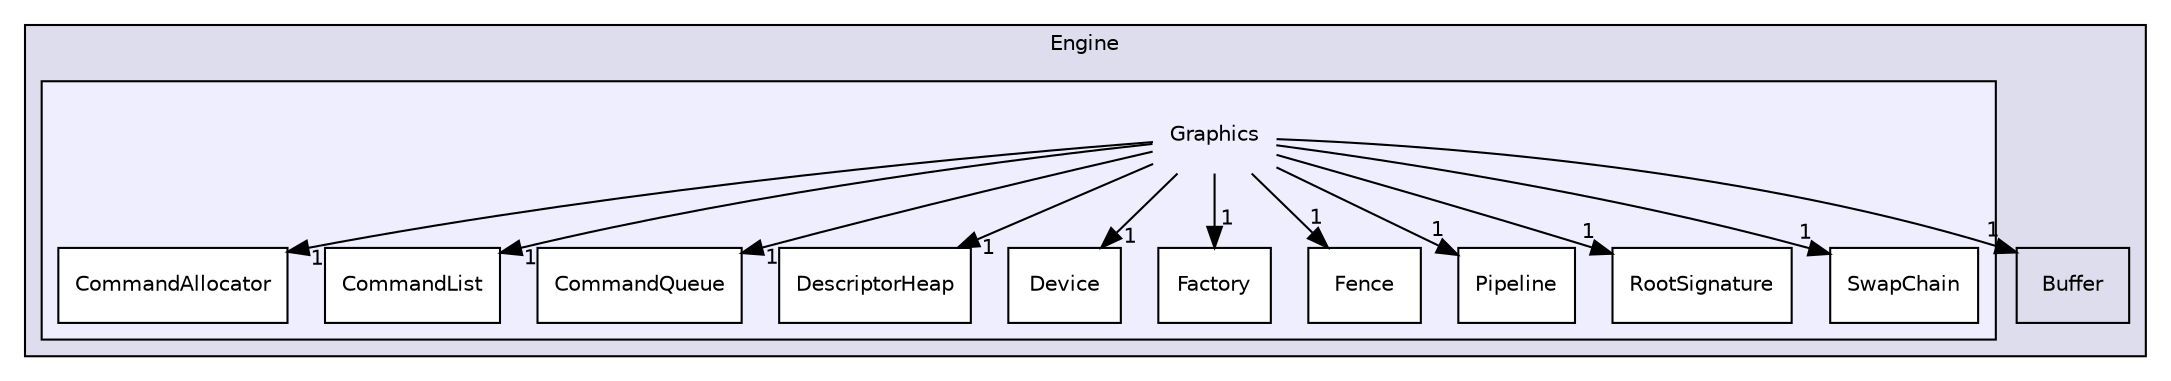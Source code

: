 digraph "C:/Project/GitRepos/DirectX/SimpleLibrary2D_01/SimpleLibrary2D_01/SimpleLibrary2D_01/Engine/Graphics" {
  compound=true
  node [ fontsize="10", fontname="Helvetica"];
  edge [ labelfontsize="10", labelfontname="Helvetica"];
  subgraph clusterdir_d3ea5d29a1f22e9b069123525a11f5a9 {
    graph [ bgcolor="#ddddee", pencolor="black", label="Engine" fontname="Helvetica", fontsize="10", URL="dir_d3ea5d29a1f22e9b069123525a11f5a9.html"]
  dir_78c210f23a4e606453becb67145fefec [shape=box label="Buffer" URL="dir_78c210f23a4e606453becb67145fefec.html"];
  subgraph clusterdir_adbc8a6163513055605dacbe76b010f7 {
    graph [ bgcolor="#eeeeff", pencolor="black", label="" URL="dir_adbc8a6163513055605dacbe76b010f7.html"];
    dir_adbc8a6163513055605dacbe76b010f7 [shape=plaintext label="Graphics"];
  dir_d39007c7bcefc336aab8549071b2b5c3 [shape=box label="CommandAllocator" fillcolor="white" style="filled" URL="dir_d39007c7bcefc336aab8549071b2b5c3.html"];
  dir_e0c7f79dc12c270492379da1debb1c86 [shape=box label="CommandList" fillcolor="white" style="filled" URL="dir_e0c7f79dc12c270492379da1debb1c86.html"];
  dir_503208ef721e407df6155d719448202e [shape=box label="CommandQueue" fillcolor="white" style="filled" URL="dir_503208ef721e407df6155d719448202e.html"];
  dir_8a1dde430a57070fe6f4dcf3109b878d [shape=box label="DescriptorHeap" fillcolor="white" style="filled" URL="dir_8a1dde430a57070fe6f4dcf3109b878d.html"];
  dir_af0242229bb8208426b8519d8baf557e [shape=box label="Device" fillcolor="white" style="filled" URL="dir_af0242229bb8208426b8519d8baf557e.html"];
  dir_26760e37db81c05a8191a69b06d8be2a [shape=box label="Factory" fillcolor="white" style="filled" URL="dir_26760e37db81c05a8191a69b06d8be2a.html"];
  dir_ca9e48ec12b109784a35f1cecad122c9 [shape=box label="Fence" fillcolor="white" style="filled" URL="dir_ca9e48ec12b109784a35f1cecad122c9.html"];
  dir_5435fed6eeba3cff26620ca8bb20cc97 [shape=box label="Pipeline" fillcolor="white" style="filled" URL="dir_5435fed6eeba3cff26620ca8bb20cc97.html"];
  dir_125f336dc24aa3a94e4703cf2790f798 [shape=box label="RootSignature" fillcolor="white" style="filled" URL="dir_125f336dc24aa3a94e4703cf2790f798.html"];
  dir_73d5e3105bc87eb750bd09aa951a81db [shape=box label="SwapChain" fillcolor="white" style="filled" URL="dir_73d5e3105bc87eb750bd09aa951a81db.html"];
  }
  }
  dir_adbc8a6163513055605dacbe76b010f7->dir_125f336dc24aa3a94e4703cf2790f798 [headlabel="1", labeldistance=1.5 headhref="dir_000003_000012.html"];
  dir_adbc8a6163513055605dacbe76b010f7->dir_26760e37db81c05a8191a69b06d8be2a [headlabel="1", labeldistance=1.5 headhref="dir_000003_000009.html"];
  dir_adbc8a6163513055605dacbe76b010f7->dir_503208ef721e407df6155d719448202e [headlabel="1", labeldistance=1.5 headhref="dir_000003_000006.html"];
  dir_adbc8a6163513055605dacbe76b010f7->dir_5435fed6eeba3cff26620ca8bb20cc97 [headlabel="1", labeldistance=1.5 headhref="dir_000003_000011.html"];
  dir_adbc8a6163513055605dacbe76b010f7->dir_73d5e3105bc87eb750bd09aa951a81db [headlabel="1", labeldistance=1.5 headhref="dir_000003_000013.html"];
  dir_adbc8a6163513055605dacbe76b010f7->dir_78c210f23a4e606453becb67145fefec [headlabel="1", labeldistance=1.5 headhref="dir_000003_000002.html"];
  dir_adbc8a6163513055605dacbe76b010f7->dir_8a1dde430a57070fe6f4dcf3109b878d [headlabel="1", labeldistance=1.5 headhref="dir_000003_000007.html"];
  dir_adbc8a6163513055605dacbe76b010f7->dir_af0242229bb8208426b8519d8baf557e [headlabel="1", labeldistance=1.5 headhref="dir_000003_000008.html"];
  dir_adbc8a6163513055605dacbe76b010f7->dir_ca9e48ec12b109784a35f1cecad122c9 [headlabel="1", labeldistance=1.5 headhref="dir_000003_000010.html"];
  dir_adbc8a6163513055605dacbe76b010f7->dir_d39007c7bcefc336aab8549071b2b5c3 [headlabel="1", labeldistance=1.5 headhref="dir_000003_000004.html"];
  dir_adbc8a6163513055605dacbe76b010f7->dir_e0c7f79dc12c270492379da1debb1c86 [headlabel="1", labeldistance=1.5 headhref="dir_000003_000005.html"];
}
